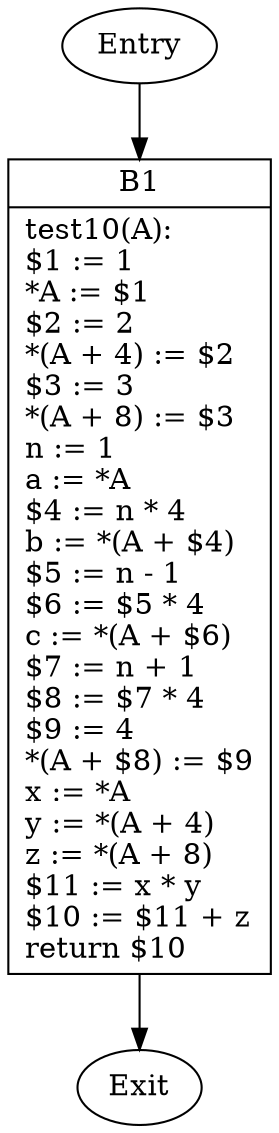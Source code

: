 digraph CFG {
    B1 [shape=record label="{B1|test10(A):\l$1 := 1\l*A := $1\l$2 := 2\l*(A + 4) := $2\l$3 := 3\l*(A + 8) := $3\ln := 1\la := *A\l$4 := n * 4\lb := *(A + $4)\l$5 := n - 1\l$6 := $5 * 4\lc := *(A + $6)\l$7 := n + 1\l$8 := $7 * 4\l$9 := 4\l*(A + $8) := $9\lx := *A\ly := *(A + 4)\lz := *(A + 8)\l$11 := x * y\l$10 := $11 + z\lreturn $10\l}"];
    Entry -> B1;
    B1 -> Exit;
}
